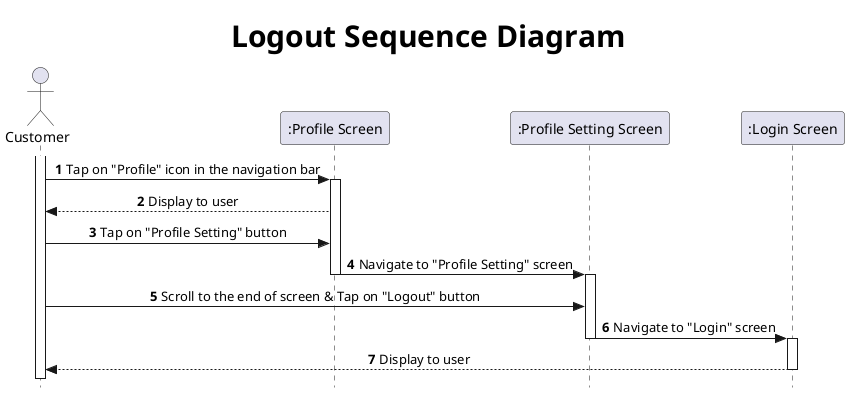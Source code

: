 @startuml Logout Sequence Diagram

title <size: 30> Logout Sequence Diagram

skinparam Style strictuml
skinparam sequenceMessageAlign center

actor "Customer" as Cm
participant ":Profile Screen" as Pf
participant ":Profile Setting Screen" as PS
participant ":Login Screen" as LI

autonumber

activate Cm
Cm -> Pf: Tap on "Profile" icon in the navigation bar
activate Pf
Pf --> Cm: Display to user
Cm -> Pf: Tap on "Profile Setting" button
Pf -> PS: Navigate to "Profile Setting" screen
deactivate Pf
activate PS
Cm -> PS: Scroll to the end of screen & Tap on "Logout" button
PS -> LI: Navigate to "Login" screen
deactivate PS
activate LI
LI --> Cm: Display to user
deactivate LI


@enduml